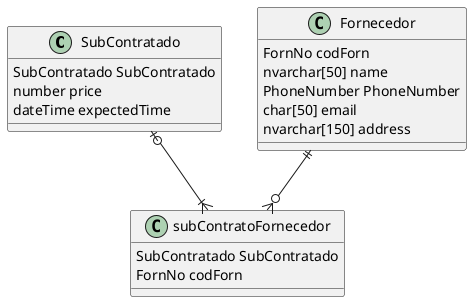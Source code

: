 @startuml tableBD

class SubContratado {
    SubContratado SubContratado
    number price 
    dateTime expectedTime 
}

class subContratoFornecedor {
    SubContratado SubContratado
    FornNo codForn
}

class Fornecedor {
    FornNo codForn 
    nvarchar[50] name
    PhoneNumber PhoneNumber
    char[50] email
    nvarchar[150] address
}

SubContratado |o--|{ subContratoFornecedor
Fornecedor ||--o{ subContratoFornecedor

@enduml